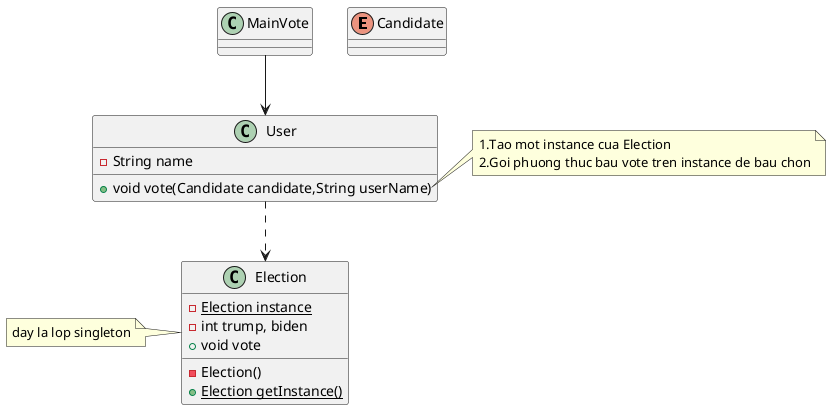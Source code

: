 @startuml
'https://plantuml.com/sequence-diagram
enum Candidate


class Election{
-{static} Election instance
-int trump, biden
-Election()
+{static} Election getInstance()
+void vote
}
class User{
-String name
+void vote(Candidate candidate,String userName)
}
User ..> Election
MainVote --> User
note right of User::vote
1.Tao mot instance cua Election
2.Goi phuong thuc bau vote tren instance de bau chon
end note
note left of Election
day la lop singleton
end note
@enduml
